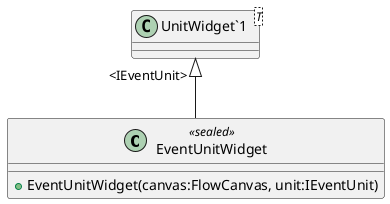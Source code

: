 @startuml
class EventUnitWidget <<sealed>> {
    + EventUnitWidget(canvas:FlowCanvas, unit:IEventUnit)
}
class "UnitWidget`1"<T> {
}
"UnitWidget`1" "<IEventUnit>" <|-- EventUnitWidget
@enduml
